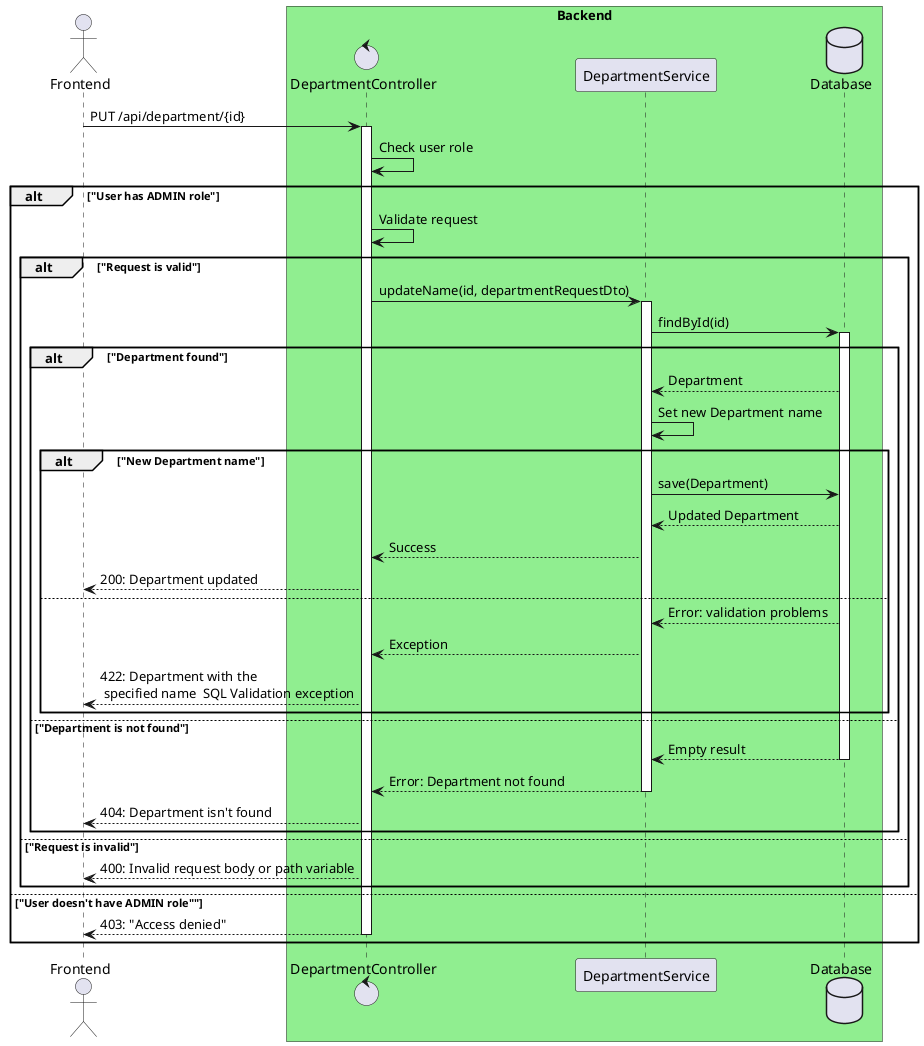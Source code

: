 @startuml

actor "Frontend" as front

box "Backend" #Lightgreen
control "DepartmentController" as controller
participant "DepartmentService" as service
database "Database" as db
end box

'autonumber

front -> controller++: PUT /api/department/{id}
controller -> controller: Check user role
alt "User has ADMIN role"
    controller -> controller: Validate request
    alt "Request is valid"
        controller -> service++: updateName(id, departmentRequestDto)
        service -> db++: findById(id)
        alt "Department found"
            db --> service: Department
            service -> service: Set new Department name
            alt "New Department name"
                service -> db: save(Department)
                db --> service: Updated Department
                service --> controller: Success
                controller --> front: 200: Department updated
            else
                db --> service: Error: validation problems
                service --> controller: Exception
                controller --> front: 422: Department with the \n specified name  SQL Validation exception
            end
        else "Department is not found"
            db --> service--: Empty result
            service --> controller--: Error: Department not found
            controller --> front: 404: Department isn't found
        end
    else "Request is invalid"
        controller --> front: 400: Invalid request body or path variable
    end
else "User doesn't have ADMIN role""
    controller --> front--: 403: "Access denied"
end

@enduml